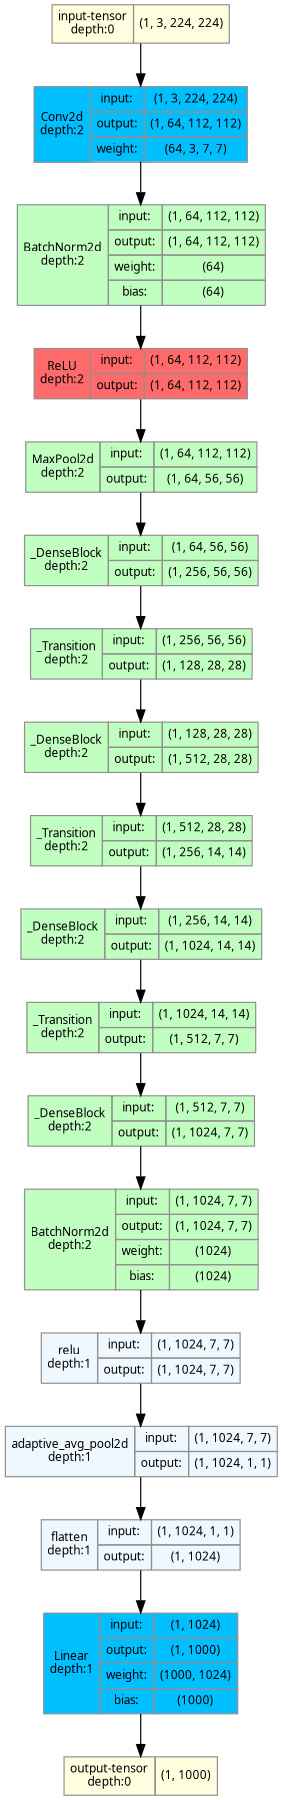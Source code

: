 strict digraph DenseNet121 {
	graph [ordering=in rankdir=TB size="12.0,12.0"]
	node [align=left color="#909090" fillcolor="#ffffff90" fontname="Linux libertine" fontsize=10 height=0.2 margin=0 ranksep=0.1 shape=plaintext style=filled]
	edge [fontsize=10]
	0 [label=<
                    <TABLE BORDER="0" CELLBORDER="1"
                    CELLSPACING="0" CELLPADDING="4">
                        <TR><TD BGCOLOR="lightyellow">input-tensor<BR/>depth:0</TD><TD>(1, 3, 224, 224)</TD></TR>
                    </TABLE>> fillcolor=lightyellow]
	1 [label=<
                    <TABLE BORDER="0" CELLBORDER="1"
                    CELLSPACING="0" CELLPADDING="4">
                    <TR>
                        <TD ROWSPAN="124"
                        BGCOLOR="deepskyblue1">Conv2d<BR/>depth:2</TD>
                        <TD>input:</TD>
                        <TD>(1, 3, 224, 224)</TD>
                    </TR>
                    <TR>
                        <TD>output:</TD>
                        <TD>(1, 64, 112, 112)</TD>
                    </TR>
                                    <TR>
                    <TD>weight:</TD>
                    <TD>(64, 3, 7, 7)</TD>
                </TR>
                    </TABLE>> fillcolor=deepskyblue1]
	2 [label=<
                    <TABLE BORDER="0" CELLBORDER="1"
                    CELLSPACING="0" CELLPADDING="4">
                    <TR>
                        <TD ROWSPAN="227"
                        BGCOLOR="darkseagreen1">BatchNorm2d<BR/>depth:2</TD>
                        <TD>input:</TD>
                        <TD>(1, 64, 112, 112)</TD>
                    </TR>
                    <TR>
                        <TD>output:</TD>
                        <TD>(1, 64, 112, 112)</TD>
                    </TR>
                                    <TR>
                    <TD>weight:</TD>
                    <TD>(64)</TD>
                </TR>
                <TR>
                    <TD>bias:</TD>
                    <TD>(64)</TD>
                </TR>
                    </TABLE>> fillcolor=darkseagreen1]
	3 [label=<
                    <TABLE BORDER="0" CELLBORDER="1"
                    CELLSPACING="0" CELLPADDING="4">
                    <TR>
                        <TD ROWSPAN="2"
                        BGCOLOR="indianred1">ReLU<BR/>depth:2</TD>
                        <TD>input:</TD>
                        <TD>(1, 64, 112, 112)</TD>
                    </TR>
                    <TR>
                        <TD>output:</TD>
                        <TD>(1, 64, 112, 112)</TD>
                    </TR>
                    
                    </TABLE>> fillcolor=indianred1]
	4 [label=<
                    <TABLE BORDER="0" CELLBORDER="1"
                    CELLSPACING="0" CELLPADDING="4">
                    <TR>
                        <TD ROWSPAN="2"
                        BGCOLOR="darkseagreen1">MaxPool2d<BR/>depth:2</TD>
                        <TD>input:</TD>
                        <TD>(1, 64, 112, 112)</TD>
                    </TR>
                    <TR>
                        <TD>output:</TD>
                        <TD>(1, 64, 56, 56)</TD>
                    </TR>
                    
                    </TABLE>> fillcolor=darkseagreen1]
	5 [label=<
                    <TABLE BORDER="0" CELLBORDER="1"
                    CELLSPACING="0" CELLPADDING="4">
                    <TR>
                        <TD ROWSPAN="2"
                        BGCOLOR="darkseagreen1">_DenseBlock<BR/>depth:2</TD>
                        <TD>input:</TD>
                        <TD>(1, 64, 56, 56)</TD>
                    </TR>
                    <TR>
                        <TD>output:</TD>
                        <TD>(1, 256, 56, 56)</TD>
                    </TR>
                    
                    </TABLE>> fillcolor=darkseagreen1]
	6 [label=<
                    <TABLE BORDER="0" CELLBORDER="1"
                    CELLSPACING="0" CELLPADDING="4">
                    <TR>
                        <TD ROWSPAN="2"
                        BGCOLOR="darkseagreen1">_Transition<BR/>depth:2</TD>
                        <TD>input:</TD>
                        <TD>(1, 256, 56, 56)</TD>
                    </TR>
                    <TR>
                        <TD>output:</TD>
                        <TD>(1, 128, 28, 28)</TD>
                    </TR>
                    
                    </TABLE>> fillcolor=darkseagreen1]
	7 [label=<
                    <TABLE BORDER="0" CELLBORDER="1"
                    CELLSPACING="0" CELLPADDING="4">
                    <TR>
                        <TD ROWSPAN="2"
                        BGCOLOR="darkseagreen1">_DenseBlock<BR/>depth:2</TD>
                        <TD>input:</TD>
                        <TD>(1, 128, 28, 28)</TD>
                    </TR>
                    <TR>
                        <TD>output:</TD>
                        <TD>(1, 512, 28, 28)</TD>
                    </TR>
                    
                    </TABLE>> fillcolor=darkseagreen1]
	8 [label=<
                    <TABLE BORDER="0" CELLBORDER="1"
                    CELLSPACING="0" CELLPADDING="4">
                    <TR>
                        <TD ROWSPAN="2"
                        BGCOLOR="darkseagreen1">_Transition<BR/>depth:2</TD>
                        <TD>input:</TD>
                        <TD>(1, 512, 28, 28)</TD>
                    </TR>
                    <TR>
                        <TD>output:</TD>
                        <TD>(1, 256, 14, 14)</TD>
                    </TR>
                    
                    </TABLE>> fillcolor=darkseagreen1]
	9 [label=<
                    <TABLE BORDER="0" CELLBORDER="1"
                    CELLSPACING="0" CELLPADDING="4">
                    <TR>
                        <TD ROWSPAN="2"
                        BGCOLOR="darkseagreen1">_DenseBlock<BR/>depth:2</TD>
                        <TD>input:</TD>
                        <TD>(1, 256, 14, 14)</TD>
                    </TR>
                    <TR>
                        <TD>output:</TD>
                        <TD>(1, 1024, 14, 14)</TD>
                    </TR>
                    
                    </TABLE>> fillcolor=darkseagreen1]
	10 [label=<
                    <TABLE BORDER="0" CELLBORDER="1"
                    CELLSPACING="0" CELLPADDING="4">
                    <TR>
                        <TD ROWSPAN="2"
                        BGCOLOR="darkseagreen1">_Transition<BR/>depth:2</TD>
                        <TD>input:</TD>
                        <TD>(1, 1024, 14, 14)</TD>
                    </TR>
                    <TR>
                        <TD>output:</TD>
                        <TD>(1, 512, 7, 7)</TD>
                    </TR>
                    
                    </TABLE>> fillcolor=darkseagreen1]
	11 [label=<
                    <TABLE BORDER="0" CELLBORDER="1"
                    CELLSPACING="0" CELLPADDING="4">
                    <TR>
                        <TD ROWSPAN="2"
                        BGCOLOR="darkseagreen1">_DenseBlock<BR/>depth:2</TD>
                        <TD>input:</TD>
                        <TD>(1, 512, 7, 7)</TD>
                    </TR>
                    <TR>
                        <TD>output:</TD>
                        <TD>(1, 1024, 7, 7)</TD>
                    </TR>
                    
                    </TABLE>> fillcolor=darkseagreen1]
	12 [label=<
                    <TABLE BORDER="0" CELLBORDER="1"
                    CELLSPACING="0" CELLPADDING="4">
                    <TR>
                        <TD ROWSPAN="231"
                        BGCOLOR="darkseagreen1">BatchNorm2d<BR/>depth:2</TD>
                        <TD>input:</TD>
                        <TD>(1, 1024, 7, 7)</TD>
                    </TR>
                    <TR>
                        <TD>output:</TD>
                        <TD>(1, 1024, 7, 7)</TD>
                    </TR>
                                    <TR>
                    <TD>weight:</TD>
                    <TD>(1024)</TD>
                </TR>
                <TR>
                    <TD>bias:</TD>
                    <TD>(1024)</TD>
                </TR>
                    </TABLE>> fillcolor=darkseagreen1]
	13 [label=<
                    <TABLE BORDER="0" CELLBORDER="1"
                    CELLSPACING="0" CELLPADDING="4">
                    <TR>
                        <TD ROWSPAN="2"
                        BGCOLOR="aliceblue">relu<BR/>depth:1</TD>
                        <TD>input:</TD>
                        <TD>(1, 1024, 7, 7)</TD>
                    </TR>
                    <TR>
                        <TD>output:</TD>
                        <TD>(1, 1024, 7, 7)</TD>
                    </TR>
                    
                    </TABLE>> fillcolor=aliceblue]
	14 [label=<
                    <TABLE BORDER="0" CELLBORDER="1"
                    CELLSPACING="0" CELLPADDING="4">
                    <TR>
                        <TD ROWSPAN="2"
                        BGCOLOR="aliceblue">adaptive_avg_pool2d<BR/>depth:1</TD>
                        <TD>input:</TD>
                        <TD>(1, 1024, 7, 7)</TD>
                    </TR>
                    <TR>
                        <TD>output:</TD>
                        <TD>(1, 1024, 1, 1)</TD>
                    </TR>
                    
                    </TABLE>> fillcolor=aliceblue]
	15 [label=<
                    <TABLE BORDER="0" CELLBORDER="1"
                    CELLSPACING="0" CELLPADDING="4">
                    <TR>
                        <TD ROWSPAN="2"
                        BGCOLOR="aliceblue">flatten<BR/>depth:1</TD>
                        <TD>input:</TD>
                        <TD>(1, 1024, 1, 1)</TD>
                    </TR>
                    <TR>
                        <TD>output:</TD>
                        <TD>(1, 1024)</TD>
                    </TR>
                    
                    </TABLE>> fillcolor=aliceblue]
	16 [label=<
                    <TABLE BORDER="0" CELLBORDER="1"
                    CELLSPACING="0" CELLPADDING="4">
                    <TR>
                        <TD ROWSPAN="237"
                        BGCOLOR="deepskyblue1">Linear<BR/>depth:1</TD>
                        <TD>input:</TD>
                        <TD>(1, 1024)</TD>
                    </TR>
                    <TR>
                        <TD>output:</TD>
                        <TD>(1, 1000)</TD>
                    </TR>
                                    <TR>
                    <TD>weight:</TD>
                    <TD>(1000, 1024)</TD>
                </TR>
                <TR>
                    <TD>bias:</TD>
                    <TD>(1000)</TD>
                </TR>
                    </TABLE>> fillcolor=deepskyblue1]
	17 [label=<
                    <TABLE BORDER="0" CELLBORDER="1"
                    CELLSPACING="0" CELLPADDING="4">
                        <TR><TD BGCOLOR="lightyellow">output-tensor<BR/>depth:0</TD><TD>(1, 1000)</TD></TR>
                    </TABLE>> fillcolor=lightyellow]
	0 -> 1
	1 -> 2
	2 -> 3
	3 -> 4
	4 -> 5
	5 -> 6
	6 -> 7
	7 -> 8
	8 -> 9
	9 -> 10
	10 -> 11
	11 -> 12
	12 -> 13
	13 -> 14
	14 -> 15
	15 -> 16
	16 -> 17
}
